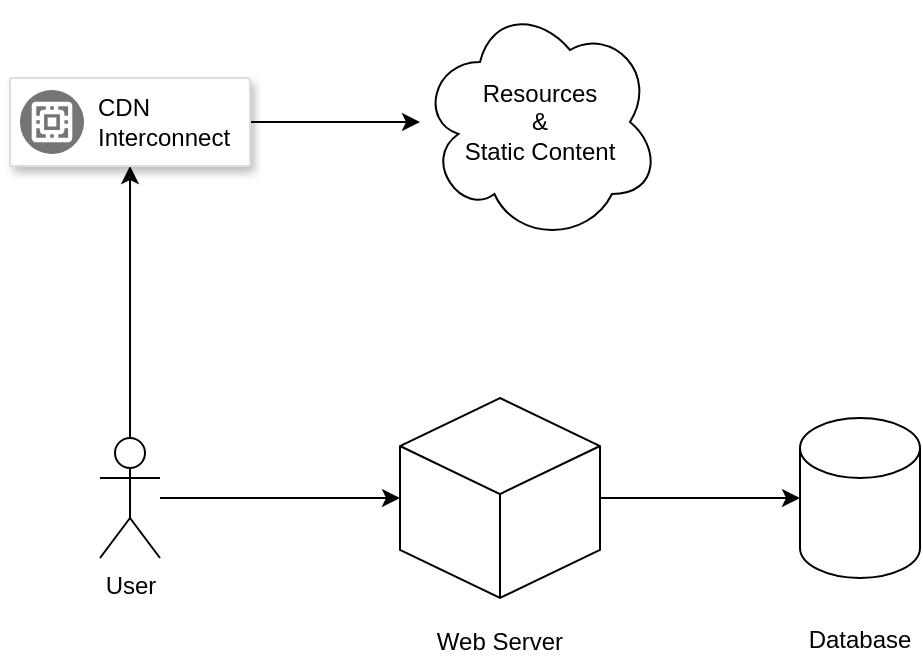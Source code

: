 <mxfile version="16.5.1" type="device"><diagram id="9MmrLo96wyU37mMG1BZV" name="Page-1"><mxGraphModel dx="1102" dy="818" grid="1" gridSize="10" guides="1" tooltips="1" connect="1" arrows="1" fold="1" page="1" pageScale="1" pageWidth="827" pageHeight="1169" math="0" shadow="0"><root><mxCell id="0"/><mxCell id="1" parent="0"/><mxCell id="edrd7XK85MatdvQqyxyE-2" value="&lt;br&gt;&lt;br&gt;&lt;br&gt;&lt;br&gt;&lt;br&gt;&lt;br&gt;&lt;br&gt;&lt;br&gt;Database" style="shape=cylinder3;whiteSpace=wrap;html=1;boundedLbl=1;backgroundOutline=1;size=15;" parent="1" vertex="1"><mxGeometry x="440" y="380" width="60" height="80" as="geometry"/></mxCell><mxCell id="edrd7XK85MatdvQqyxyE-7" style="edgeStyle=orthogonalEdgeStyle;rounded=0;orthogonalLoop=1;jettySize=auto;html=1;" parent="1" source="edrd7XK85MatdvQqyxyE-3" target="edrd7XK85MatdvQqyxyE-5" edge="1"><mxGeometry relative="1" as="geometry"/></mxCell><mxCell id="aTslqcXVfcZRrpMDlEqp-3" style="edgeStyle=orthogonalEdgeStyle;rounded=0;orthogonalLoop=1;jettySize=auto;html=1;" edge="1" parent="1" source="edrd7XK85MatdvQqyxyE-3" target="aTslqcXVfcZRrpMDlEqp-1"><mxGeometry relative="1" as="geometry"/></mxCell><mxCell id="edrd7XK85MatdvQqyxyE-3" value="User" style="shape=umlActor;verticalLabelPosition=bottom;verticalAlign=top;html=1;outlineConnect=0;" parent="1" vertex="1"><mxGeometry x="90" y="390" width="30" height="60" as="geometry"/></mxCell><mxCell id="edrd7XK85MatdvQqyxyE-8" style="edgeStyle=orthogonalEdgeStyle;rounded=0;orthogonalLoop=1;jettySize=auto;html=1;" parent="1" source="edrd7XK85MatdvQqyxyE-5" target="edrd7XK85MatdvQqyxyE-2" edge="1"><mxGeometry relative="1" as="geometry"/></mxCell><mxCell id="edrd7XK85MatdvQqyxyE-5" value="&lt;br&gt;&lt;br&gt;&lt;br&gt;&lt;br&gt;&lt;br&gt;&lt;br&gt;&lt;br&gt;&lt;br&gt;&lt;br&gt;&lt;br&gt;Web Server" style="whiteSpace=wrap;html=1;shape=mxgraph.basic.isocube;isoAngle=15;" parent="1" vertex="1"><mxGeometry x="240" y="370" width="100" height="100" as="geometry"/></mxCell><mxCell id="aTslqcXVfcZRrpMDlEqp-5" style="edgeStyle=orthogonalEdgeStyle;rounded=0;orthogonalLoop=1;jettySize=auto;html=1;" edge="1" parent="1" source="aTslqcXVfcZRrpMDlEqp-1" target="aTslqcXVfcZRrpMDlEqp-4"><mxGeometry relative="1" as="geometry"/></mxCell><mxCell id="aTslqcXVfcZRrpMDlEqp-1" value="" style="strokeColor=#dddddd;shadow=1;strokeWidth=1;rounded=1;absoluteArcSize=1;arcSize=2;" vertex="1" parent="1"><mxGeometry x="45" y="210" width="120" height="44" as="geometry"/></mxCell><mxCell id="aTslqcXVfcZRrpMDlEqp-2" value="CDN&#10;Interconnect" style="sketch=0;dashed=0;connectable=0;html=1;fillColor=#757575;strokeColor=none;shape=mxgraph.gcp2.google_network_edge_cache;part=1;labelPosition=right;verticalLabelPosition=middle;align=left;verticalAlign=middle;spacingLeft=5;fontSize=12;" vertex="1" parent="aTslqcXVfcZRrpMDlEqp-1"><mxGeometry y="0.5" width="32" height="32" relative="1" as="geometry"><mxPoint x="5" y="-16" as="offset"/></mxGeometry></mxCell><mxCell id="aTslqcXVfcZRrpMDlEqp-4" value="Resources&lt;br&gt;&amp;amp;&lt;br&gt;Static Content" style="shape=cloud;whiteSpace=wrap;html=1;" vertex="1" parent="1"><mxGeometry x="250" y="172" width="120" height="120" as="geometry"/></mxCell></root></mxGraphModel></diagram></mxfile>